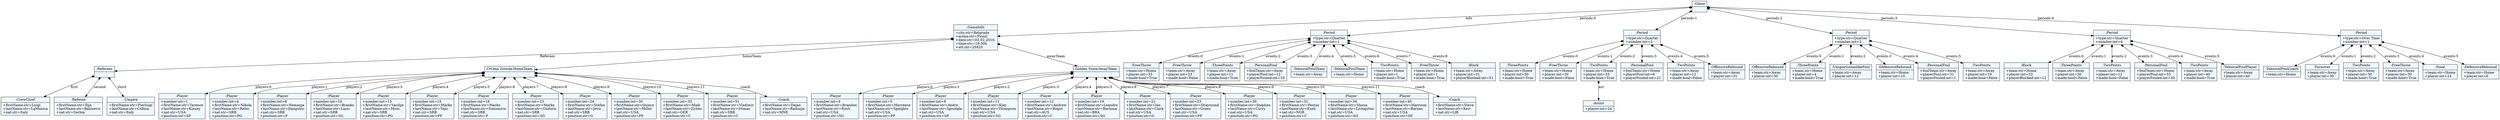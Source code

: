 
    digraph xtext {
    fontname = "Bitstream Vera Sans"
    fontsize = 8
    node[
        shape=record,
        style=filled,
        fillcolor=aliceblue
    ]
    edge[dir=black,arrowtail=empty]


58058032 -> 58035856 [label="info" arrowtail=diamond dir=both]
58035856 -> 58035408 [label="Referees" arrowtail=diamond dir=both]
58035408 -> 58035792 [label="first" arrowtail=diamond dir=both]
58035792[label="{:CrewChief|+firstName:str=Luigi\l+lastName:str=LaMonica\l+nat:str=Italy\l}"]
58035408 -> 58036016 [label="second" arrowtail=diamond dir=both]
58036016[label="{:Referee|+firstName:str=Ilija\l+lastName:str=Belosevic\l+nat:str=Serbia\l}"]
58035408 -> 58036048 [label="third" arrowtail=diamond dir=both]
58036048[label="{:Umpire|+firstName:str=Pierluigi\l+lastName:str=Collina\l+nat:str=Italy\l}"]
58035408[label="{:Referees|}"]
58035856 -> 58036080 [label="homeTeam" arrowtail=diamond dir=both]
58036080 -> 58035440 [label="players:0" arrowtail=diamond dir=both]
58035440[label="{:Player|+number:int=1\l+firstName:str=Tarence\l+lastName:str=Kinsey\l+nat:str=USA\l+position:str=SF\l}"]
58036080 -> 58036208 [label="players:1" arrowtail=diamond dir=both]
58036208[label="{:Player|+number:int=4\l+firstName:str=Nikola\l+lastName:str=Rebic\l+nat:str=SRB\l+position:str=PG\l}"]
58036080 -> 58034512 [label="players:2" arrowtail=diamond dir=both]
58034512[label="{:Player|+number:int=6\l+firstName:str=Nemanja\l+lastName:str=Dangubic\l+nat:str=SRB\l+position:str=F\l}"]
58036080 -> 58032624 [label="players:3" arrowtail=diamond dir=both]
58032624[label="{:Player|+number:int=10\l+firstName:str=Branko\l+lastName:str=Lazic\l+nat:str=SRB\l+position:str=SG\l}"]
58036080 -> 58032784 [label="players:4" arrowtail=diamond dir=both]
58032784[label="{:Player|+number:int=13\l+firstName:str=Vasilije\l+lastName:str=Micic\l+nat:str=SRB\l+position:str=PG\l}"]
58036080 -> 58034736 [label="players:5" arrowtail=diamond dir=both]
58034736[label="{:Player|+number:int=15\l+firstName:str=Marko\l+lastName:str=Tejic\l+nat:str=SRB\l+position:str=PF\l}"]
58036080 -> 58034128 [label="players:6" arrowtail=diamond dir=both]
58034128[label="{:Player|+number:int=19\l+firstName:str=Marko\l+lastName:str=Simonovic\l+nat:str=SRB\l+position:str=F\l}"]
58036080 -> 58033136 [label="players:7" arrowtail=diamond dir=both]
58033136[label="{:Player|+number:int=23\l+firstName:str=Marko\l+lastName:str=Guduric\l+nat:str=SRB\l+position:str=SG\l}"]
58036080 -> 58032464 [label="players:8" arrowtail=diamond dir=both]
58032464[label="{:Player|+number:int=24\l+firstName:str=Stefan\l+lastName:str=Jovic\l+nat:str=SRB\l+position:str=G\l}"]
58036080 -> 58033968 [label="players:9" arrowtail=diamond dir=both]
58033968[label="{:Player|+number:int=30\l+firstName:str=Quincy\l+lastName:str=Miller\l+nat:str=USA\l+position:str=PF\l}"]
58036080 -> 58032912 [label="players:10" arrowtail=diamond dir=both]
58032912[label="{:Player|+number:int=33\l+firstName:str=Maik\l+lastName:str=Zirbes\l+nat:str=GER\l+position:str=C\l}"]
58036080 -> 58033616 [label="players:11" arrowtail=diamond dir=both]
58033616[label="{:Player|+number:int=51\l+firstName:str=Vladimir\l+lastName:str=Stimac\l+nat:str=SRB\l+position:str=C\l}"]
58036080 -> 58036176 [label="coach" arrowtail=diamond dir=both]
58036176[label="{:Coach|+firstName:str=Dejan\l+lastName:str=Radonjic\l+nat:str=MNE\l}"]
58036080[label="{Crvena Zvezda:HomeTeam|}"]
58035856 -> 58035760 [label="awayTeam" arrowtail=diamond dir=both]
58035760 -> 58033072 [label="players:0" arrowtail=diamond dir=both]
58033072[label="{:Player|+number:int=4\l+firstName:str=Brandon\l+lastName:str=Rush\l+nat:str=USA\l+position:str=SG\l}"]
58035760 -> 58032336 [label="players:1" arrowtail=diamond dir=both]
58032336[label="{:Player|+number:int=5\l+firstName:str=Marreese\l+lastName:str=Speights\l+nat:str=USA\l+position:str=PF\l}"]
58035760 -> 58032496 [label="players:2" arrowtail=diamond dir=both]
58032496[label="{:Player|+number:int=9\l+firstName:str=Andre\l+lastName:str=Igoudala\l+nat:str=USA\l+position:str=SF\l}"]
58035760 -> 58034064 [label="players:3" arrowtail=diamond dir=both]
58034064[label="{:Player|+number:int=11\l+firstName:str=Klay\l+lastName:str=Thompson\l+nat:str=USA\l+position:str=SG\l}"]
58035760 -> 58033488 [label="players:4" arrowtail=diamond dir=both]
58033488[label="{:Player|+number:int=12\l+firstName:str=Andrew\l+lastName:str=Bogut\l+nat:str=AUS\l+position:str=C\l}"]
58035760 -> 58033520 [label="players:5" arrowtail=diamond dir=both]
58033520[label="{:Player|+number:int=19\l+firstName:str=Leandro\l+lastName:str=Barbosa\l+nat:str=BRA\l+position:str=SG\l}"]
58035760 -> 58034640 [label="players:6" arrowtail=diamond dir=both]
58034640[label="{:Player|+number:int=21\l+firstName:str=Ian\l+lastName:str=Clark\l+nat:str=USA\l+position:str=G\l}"]
58035760 -> 58033264 [label="players:7" arrowtail=diamond dir=both]
58033264[label="{:Player|+number:int=23\l+firstName:str=Draymond\l+lastName:str=Green\l+nat:str=USA\l+position:str=PF\l}"]
58035760 -> 58032688 [label="players:8" arrowtail=diamond dir=both]
58032688[label="{:Player|+number:int=30\l+firstName:str=Stephen\l+lastName:str=Curry\l+nat:str=USA\l+position:str=PG\l}"]
58035760 -> 58032976 [label="players:9" arrowtail=diamond dir=both]
58032976[label="{:Player|+number:int=31\l+firstName:str=Festus\l+lastName:str=Ezeli\l+nat:str=NGR\l+position:str=C\l}"]
58035760 -> 58032400 [label="players:10" arrowtail=diamond dir=both]
58032400[label="{:Player|+number:int=34\l+firstName:str=Shaun\l+lastName:str=Livingston\l+nat:str=USA\l+position:str=SG\l}"]
58035760 -> 58033040 [label="players:11" arrowtail=diamond dir=both]
58033040[label="{:Player|+number:int=40\l+firstName:str=Harrison\l+lastName:str=Barnes\l+nat:str=USA\l+position:str=SF\l}"]
58035760 -> 58033104 [label="coach" arrowtail=diamond dir=both]
58033104[label="{:Coach|+firstName:str=Steve\l+lastName:str=Kerr\l+nat:str=LIB\l}"]
58035760[label="{Golden State:AwayTeam|}"]
58035856[label="{:GameInfo|+city:str=Belgrade\l+arena:str=Pionir\l+date:str=02.02.2016.\l+time:str=19:30h\l+att:int=20420\l}"]
58058032 -> 58035664 [label="periods:0" arrowtail=diamond dir=both]
58035664 -> 58022736 [label="events:0" arrowtail=diamond dir=both]
58022736[label="{:FreeThrow|+team:str=Home\l+player:int=33\l+made:bool=True\l}"]
58035664 -> 58021808 [label="events:1" arrowtail=diamond dir=both]
58021808[label="{:FreeThrow|+team:str=Away\l+player:int=23\l+made:bool=False\l}"]
58035664 -> 58021008 [label="events:2" arrowtail=diamond dir=both]
58021008[label="{:ThreePoints|+team:str=Away\l+player:int=11\l+made:bool=True\l}"]
58035664 -> 58020816 [label="events:3" arrowtail=diamond dir=both]
58020816[label="{:PersonalFoul|+foulTeam:str=Away\l+playerFoul:int=12\l+playerFouled:int=33\l}"]
58035664 -> 58210736 [label="events:4" arrowtail=diamond dir=both]
58210736[label="{:TehnicalFoulTeam|+team:str=Away\l}"]
58035664 -> 58020720 [label="events:5" arrowtail=diamond dir=both]
58020720[label="{:TehnicalFoulTeam|+team:str=Home\l}"]
58035664 -> 58020560 [label="events:6" arrowtail=diamond dir=both]
58020560[label="{:TwoPoints|+team:str=Home\l+player:int=1\l+made:bool=True\l}"]
58035664 -> 58020880 [label="events:7" arrowtail=diamond dir=both]
58020880[label="{:FreeThrow|+team:str=Home\l+player:int=1\l+made:bool=True\l}"]
58035664 -> 58020592 [label="events:8" arrowtail=diamond dir=both]
58020592[label="{:Block|+team:str=Away\l+player:int=31\l+playerBlocked:int=51\l}"]
58035664[label="{:Period|+type:str=Quarter\l+number:int=1\l}"]
58058032 -> 58035600 [label="periods:1" arrowtail=diamond dir=both]
58035600 -> 58021904 [label="events:0" arrowtail=diamond dir=both]
58021904[label="{:ThreePoints|+team:str=Home\l+player:int=30\l+made:bool=True\l}"]
58035600 -> 58020656 [label="events:1" arrowtail=diamond dir=both]
58020656[label="{:FreeThrow|+team:str=Home\l+player:int=30\l+made:bool=False\l}"]
58035600 -> 58022544 [label="events:2" arrowtail=diamond dir=both]
58022544 -> 58022576 [label="ast" arrowtail=diamond dir=both]
58022576[label="{:Assist|+player:int=24\l}"]
58022544[label="{:TwoPoints|+team:str=Home\l+player:int=33\l+made:bool=True\l}"]
58035600 -> 58020752 [label="events:3" arrowtail=diamond dir=both]
58020752[label="{:PersonalFoul|+foulTeam:str=Home\l+playerFoul:int=6\l+playerFouled:int=21\l}"]
58035600 -> 58020624 [label="events:4" arrowtail=diamond dir=both]
58020624[label="{:TwoPoints|+team:str=Away\l+player:int=12\l+made:bool=False\l}"]
58035600 -> 58022224 [label="events:5" arrowtail=diamond dir=both]
58022224[label="{:OffensiveRebound|+team:str=Away\l+player:int=31\l}"]
58035600[label="{:Period|+type:str=Quarter\l+number:int=2\l}"]
58058032 -> 58032592 [label="periods:2" arrowtail=diamond dir=both]
58032592 -> 58022608 [label="events:0" arrowtail=diamond dir=both]
58022608[label="{:OffensiveRebound|+team:str=Away\l+player:int=30\l}"]
58032592 -> 58022256 [label="events:1" arrowtail=diamond dir=both]
58022256[label="{:ThreePoints|+team:str=Home\l+player:int=4\l+made:bool=True\l}"]
58032592 -> 58023024 [label="events:2" arrowtail=diamond dir=both]
58023024[label="{:UnsportsmanlikeFoul|+team:str=Away\l+player:int=12\l}"]
58032592 -> 58022448 [label="events:3" arrowtail=diamond dir=both]
58022448[label="{:DefensiveRebound|+team:str=Home\l+player:int=10\l}"]
58032592 -> 58022416 [label="events:4" arrowtail=diamond dir=both]
58022416[label="{:PersonalFoul|+foulTeam:str=Away\l+playerFoul:int=31\l+playerFouled:int=1\l}"]
58032592 -> 58023760 [label="events:5" arrowtail=diamond dir=both]
58023760[label="{:TwoPoints|+team:str=Away\l+player:int=19\l+made:bool=False\l}"]
58032592[label="{:Period|+type:str=Quarter\l+number:int=3\l}"]
58058032 -> 58023120 [label="periods:3" arrowtail=diamond dir=both]
58023120 -> 58021392 [label="events:0" arrowtail=diamond dir=both]
58021392[label="{:Block|+team:str=Home\l+player:int=33\l+playerBlocked:int=12\l}"]
58023120 -> 58023792 [label="events:1" arrowtail=diamond dir=both]
58023792[label="{:ThreePoints|+team:str=Away\l+player:int=30\l+made:bool=False\l}"]
58023120 -> 58021520 [label="events:2" arrowtail=diamond dir=both]
58021520[label="{:TwoPoints|+team:str=Away\l+player:int=12\l+made:bool=False\l}"]
58023120 -> 58023440 [label="events:3" arrowtail=diamond dir=both]
58023440[label="{:PersonalFoul|+foulTeam:str=Home\l+playerFoul:int=33\l+playerFouled:int=30\l}"]
58023120 -> 58023472 [label="events:4" arrowtail=diamond dir=both]
58023472[label="{:TwoPoints|+team:str=Away\l+player:int=40\l+made:bool=True\l}"]
58023120 -> 58021296 [label="events:5" arrowtail=diamond dir=both]
58021296[label="{:TehnicalFoulPlayer|+team:str=Away\l+player:int=40\l}"]
58023120[label="{:Period|+type:str=Quarter\l+number:int=4\l}"]
58058032 -> 58022640 [label="periods:4" arrowtail=diamond dir=both]
58022640 -> 58021488 [label="events:0" arrowtail=diamond dir=both]
58021488[label="{:TehnicalFoulCoach|+team:str=Home\l}"]
58022640 -> 58023280 [label="events:1" arrowtail=diamond dir=both]
58023280[label="{:Turnover|+team:str=Away\l+player:int=30\l}"]
58022640 -> 58022928 [label="events:2" arrowtail=diamond dir=both]
58022928[label="{:TwoPoints|+team:str=Away\l+player:int=30\l+made:bool=True\l}"]
58022640 -> 58022896 [label="events:3" arrowtail=diamond dir=both]
58022896[label="{:FreeThrow|+team:str=Away\l+player:int=30\l+made:bool=True\l}"]
58022640 -> 58021776 [label="events:4" arrowtail=diamond dir=both]
58021776[label="{:Steal|+team:str=Home\l+player:int=24\l}"]
58022640 -> 58020496 [label="events:5" arrowtail=diamond dir=both]
58020496[label="{:DefensiveRebound|+team:str=Home\l+player:int=6\l}"]
58022640[label="{:Period|+type:str=Over Time\l+number:int=1\l}"]
58058032[label="{:Game|}"]

}
